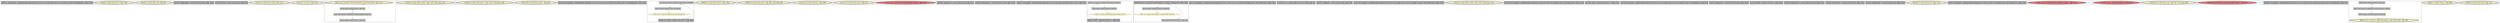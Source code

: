
digraph G {





subgraph cluster45 {


node243 [penwidth=3.0,fontsize=20,fillcolor=grey,label="[30/33]  %arrayidx22 = getelementptr inbounds [100 x [10 x [5 x i32]]], [100 x [10 x [5 x i32]]]* %a, i64 0, i64 %idxprom21, !dbg !1016",shape=rectangle,style=filled ]



}

subgraph cluster41 {


node239 [penwidth=3.0,fontsize=20,fillcolor=lemonchiffon,label="[39/40]  br label %for.inc33, !dbg !1022",shape=ellipse,style=filled ]



}

subgraph cluster39 {


node234 [penwidth=3.0,fontsize=20,fillcolor=lemonchiffon,label="[44/45]  br label %for.cond, !dbg !961",shape=ellipse,style=filled ]



}

subgraph cluster38 {


node233 [penwidth=3.0,fontsize=20,fillcolor=grey,label="[37/38]  %idxprom29 = sext i32 %j14.0 to i64, !dbg !1020",shape=rectangle,style=filled ]



}

subgraph cluster37 {


node232 [penwidth=3.0,fontsize=20,fillcolor=grey,label="[73/74]  %rem = srem i32 %call, 10, !dbg !977",shape=rectangle,style=filled ]



}

subgraph cluster36 {


node231 [penwidth=3.0,fontsize=20,fillcolor=lemonchiffon,label="[51/52]  br label %for.cond18, !dbg !1011",shape=ellipse,style=filled ]



}

subgraph cluster15 {


node198 [penwidth=3.0,fontsize=20,fillcolor=lemonchiffon,label="[120/121]  ret i32 0, !dbg !1037",shape=ellipse,style=filled ]



}

subgraph cluster40 {


node237 [penwidth=3.0,fontsize=20,fillcolor=lemonchiffon,label="[0/43]  br i1 %cmp19, label %for.body20, label %for.end35, !dbg !1015",shape=ellipse,style=filled ]
node238 [fillcolor=grey,label="[23/24]  %cmp19 = icmp slt i32 %k.0, 5, !dbg !1014",shape=rectangle,style=filled ]
node235 [fillcolor=grey,label="[15/28]  %inc34 = add nsw i32 %k.0, 1, !dbg !1023",shape=rectangle,style=filled ]
node236 [fillcolor=grey,label="[16/27]  %k.0 = phi i32 [ 1, %for.body17 ], [ %inc34, %for.inc33 ], !dbg !1012",shape=rectangle,style=filled ]

node237->node235 [style=solid,color=gold,label="C",penwidth=1.0,fontcolor=gold ]
node237->node237 [style=solid,color=gold,label="C",penwidth=1.0,fontcolor=gold ]
node238->node237 [style=solid,color=black,label="",penwidth=0.5,fontcolor=black ]
node236->node235 [style=solid,color=black,label="",penwidth=0.5,fontcolor=black ]
node235->node236 [style=solid,color=black,label="",penwidth=0.5,fontcolor=black ]
node236->node238 [style=solid,color=black,label="",penwidth=0.5,fontcolor=black ]
node237->node238 [style=solid,color=gold,label="C",penwidth=1.0,fontcolor=gold ]
node237->node236 [style=solid,color=gold,label="C",penwidth=1.0,fontcolor=gold ]


}

subgraph cluster35 {


node230 [penwidth=3.0,fontsize=20,fillcolor=lemonchiffon,label="[53/54]  br label %for.cond15, !dbg !1029, !llvm.loop !1030",shape=ellipse,style=filled ]



}

subgraph cluster42 {


node240 [penwidth=3.0,fontsize=20,fillcolor=lemonchiffon,label="[91/92]  br label %for.cond11, !dbg !1034, !llvm.loop !1035",shape=ellipse,style=filled ]



}

subgraph cluster11 {


node194 [penwidth=3.0,fontsize=20,fillcolor=lemonchiffon,label="[102/103]  br label %for.cond11, !dbg !993",shape=ellipse,style=filled ]



}

subgraph cluster43 {


node241 [penwidth=3.0,fontsize=20,fillcolor=grey,label="[31/32]  %arrayidx24 = getelementptr inbounds [10 x [5 x i32]], [10 x [5 x i32]]* %arrayidx22, i64 0, i64 %idxprom23, !dbg !1016",shape=rectangle,style=filled ]



}

subgraph cluster19 {


node205 [fillcolor=grey,label="[107/116]  %i.0 = phi i32 [ 0, %entry ], [ %inc8, %for.inc7 ], !dbg !962",shape=rectangle,style=filled ]
node204 [fillcolor=lemonchiffon,label="[109/114]  br i1 %cmp, label %for.body, label %for.end9, !dbg !965",shape=ellipse,style=filled ]
node202 [fillcolor=grey,label="[108/115]  %cmp = icmp slt i32 %i.0, 100, !dbg !964",shape=rectangle,style=filled ]
node203 [penwidth=3.0,fontsize=20,fillcolor=grey,label="[106/117]  %inc8 = add nsw i32 %i.0, 1, !dbg !986",shape=rectangle,style=filled ]

node204->node205 [style=solid,color=gold,label="C",penwidth=1.0,fontcolor=gold ]
node205->node203 [style=solid,color=black,label="",penwidth=0.5,fontcolor=black ]
node202->node204 [style=solid,color=black,label="",penwidth=0.5,fontcolor=black ]
node205->node202 [style=solid,color=black,label="",penwidth=0.5,fontcolor=black ]
node203->node205 [style=solid,color=black,label="",penwidth=0.5,fontcolor=black ]
node204->node202 [style=solid,color=gold,label="C",penwidth=1.0,fontcolor=gold ]
node204->node203 [style=solid,color=gold,label="C",penwidth=1.0,fontcolor=gold ]
node204->node204 [style=solid,color=gold,label="C",penwidth=1.0,fontcolor=gold ]


}

subgraph cluster9 {


node192 [penwidth=3.0,fontsize=20,fillcolor=lemonchiffon,label="[88/89]  br label %for.cond15, !dbg !1002",shape=ellipse,style=filled ]



}

subgraph cluster8 {


node191 [penwidth=3.0,fontsize=20,fillcolor=lemonchiffon,label="[82/83]  br label %for.cond1, !dbg !982, !llvm.loop !983",shape=ellipse,style=filled ]



}

subgraph cluster10 {


node193 [penwidth=3.0,fontsize=20,fillcolor=lemonchiffon,label="[112/113]  br label %for.inc7, !dbg !985",shape=ellipse,style=filled ]



}

subgraph cluster23 {


node212 [penwidth=3.0,fontsize=20,fillcolor=lemonchiffon,label="[110/111]  br label %for.cond1, !dbg !970",shape=ellipse,style=filled ]



}

subgraph cluster7 {


node190 [penwidth=3.0,fontsize=20,fillcolor=lightcoral,label="[13/14]  %0 = load i32, i32* %arrayidx26, align 4, !dbg !1016",shape=ellipse,style=filled ]



}

subgraph cluster14 {


node197 [penwidth=3.0,fontsize=20,fillcolor=grey,label="[62/69]  %idxprom4 = sext i32 %j.0 to i64, !dbg !978",shape=rectangle,style=filled ]



}

subgraph cluster44 {


node242 [penwidth=3.0,fontsize=20,fillcolor=grey,label="[29/34]  %idxprom21 = sext i32 %i10.0 to i64, !dbg !1016",shape=rectangle,style=filled ]



}

subgraph cluster6 {


node189 [penwidth=3.0,fontsize=20,fillcolor=grey,label="[64/67]  %arrayidx6 = getelementptr inbounds [5 x i32], [5 x i32]* %arrayidx5, i64 0, i64 0, !dbg !978",shape=rectangle,style=filled ]



}

subgraph cluster30 {


node222 [fillcolor=grey,label="[61/86]  %j.0 = phi i32 [ 0, %for.body ], [ %inc, %for.inc ], !dbg !971",shape=rectangle,style=filled ]
node221 [penwidth=3.0,fontsize=20,fillcolor=grey,label="[60/87]  %inc = add nsw i32 %j.0, 1, !dbg !981",shape=rectangle,style=filled ]
node219 [fillcolor=grey,label="[70/85]  %cmp2 = icmp slt i32 %j.0, 10, !dbg !973",shape=rectangle,style=filled ]
node220 [fillcolor=lemonchiffon,label="[71/84]  br i1 %cmp2, label %for.body3, label %for.end, !dbg !974",shape=ellipse,style=filled ]

node220->node222 [style=solid,color=gold,label="C",penwidth=1.0,fontcolor=gold ]
node220->node221 [style=solid,color=gold,label="C",penwidth=1.0,fontcolor=gold ]
node219->node220 [style=solid,color=black,label="",penwidth=0.5,fontcolor=black ]
node220->node220 [style=solid,color=gold,label="C",penwidth=1.0,fontcolor=gold ]
node220->node219 [style=solid,color=gold,label="C",penwidth=1.0,fontcolor=gold ]
node222->node221 [style=solid,color=black,label="",penwidth=0.5,fontcolor=black ]
node221->node222 [style=solid,color=black,label="",penwidth=0.5,fontcolor=black ]
node222->node219 [style=solid,color=black,label="",penwidth=0.5,fontcolor=black ]


}

subgraph cluster31 {


node225 [penwidth=3.0,fontsize=20,fillcolor=grey,label="[46/59]  %j14.0 = phi i32 [ 0, %for.body13 ], [ %inc37, %for.inc36 ], !dbg !1003",shape=rectangle,style=filled ]
node223 [fillcolor=grey,label="[47/58]  %cmp16 = icmp slt i32 %j14.0, 10, !dbg !1005",shape=rectangle,style=filled ]
node226 [fillcolor=grey,label="[49/50]  %inc37 = add nsw i32 %j14.0, 1, !dbg !1028",shape=rectangle,style=filled ]
node224 [fillcolor=lemonchiffon,label="[48/57]  br i1 %cmp16, label %for.body17, label %for.end38, !dbg !1006",shape=ellipse,style=filled ]

node225->node223 [style=solid,color=black,label="",penwidth=0.5,fontcolor=black ]
node223->node224 [style=solid,color=black,label="",penwidth=0.5,fontcolor=black ]
node224->node225 [style=solid,color=gold,label="C",penwidth=1.0,fontcolor=gold ]
node225->node226 [style=solid,color=black,label="",penwidth=0.5,fontcolor=black ]
node224->node226 [style=solid,color=gold,label="C",penwidth=1.0,fontcolor=gold ]
node226->node225 [style=solid,color=black,label="",penwidth=0.5,fontcolor=black ]
node224->node223 [style=solid,color=gold,label="C",penwidth=1.0,fontcolor=gold ]
node224->node224 [style=solid,color=gold,label="C",penwidth=1.0,fontcolor=gold ]


}

subgraph cluster0 {


node183 [penwidth=3.0,fontsize=20,fillcolor=grey,label="[2/7]  %arrayidx30 = getelementptr inbounds [10 x [5 x i32]], [10 x [5 x i32]]* %arrayidx28, i64 0, i64 %idxprom29, !dbg !1020",shape=rectangle,style=filled ]



}

subgraph cluster13 {


node196 [penwidth=3.0,fontsize=20,fillcolor=grey,label="[118/119]  %a = alloca [100 x [10 x [5 x i32]]], align 16",shape=rectangle,style=filled ]



}

subgraph cluster5 {


node188 [penwidth=3.0,fontsize=20,fillcolor=grey,label="[76/79]  %idxprom = sext i32 %i.0 to i64, !dbg !978",shape=rectangle,style=filled ]



}

subgraph cluster1 {


node184 [penwidth=3.0,fontsize=20,fillcolor=grey,label="[1/8]  %arrayidx28 = getelementptr inbounds [100 x [10 x [5 x i32]]], [100 x [10 x [5 x i32]]]* %a, i64 0, i64 %idxprom27, !dbg !1020",shape=rectangle,style=filled ]



}

subgraph cluster32 {


node227 [penwidth=3.0,fontsize=20,fillcolor=lemonchiffon,label="[41/42]  br label %for.cond18, !dbg !1024, !llvm.loop !1025",shape=ellipse,style=filled ]



}

subgraph cluster3 {


node186 [penwidth=3.0,fontsize=20,fillcolor=grey,label="[19/20]  %arrayidx26 = getelementptr inbounds [5 x i32], [5 x i32]* %arrayidx24, i64 0, i64 %idxprom25, !dbg !1016",shape=rectangle,style=filled ]



}

subgraph cluster4 {


node187 [penwidth=3.0,fontsize=20,fillcolor=grey,label="[17/22]  %sub = sub nsw i32 %k.0, 1, !dbg !1018",shape=rectangle,style=filled ]



}

subgraph cluster17 {


node200 [penwidth=3.0,fontsize=20,fillcolor=grey,label="[77/78]  %arrayidx = getelementptr inbounds [100 x [10 x [5 x i32]]], [100 x [10 x [5 x i32]]]* %a, i64 0, i64 %idxprom, !dbg !978",shape=rectangle,style=filled ]



}

subgraph cluster16 {


node199 [penwidth=3.0,fontsize=20,fillcolor=grey,label="[9/10]  %idxprom27 = sext i32 %i10.0 to i64, !dbg !1020",shape=rectangle,style=filled ]



}

subgraph cluster2 {


node185 [penwidth=3.0,fontsize=20,fillcolor=grey,label="[11/12]  %add = add nsw i32 %0, 1, !dbg !1019",shape=rectangle,style=filled ]



}

subgraph cluster34 {


node229 [penwidth=3.0,fontsize=20,fillcolor=grey,label="[35/36]  %idxprom23 = sext i32 %j14.0 to i64, !dbg !1016",shape=rectangle,style=filled ]



}

subgraph cluster22 {


node211 [penwidth=3.0,fontsize=20,fillcolor=grey,label="[25/26]  %idxprom31 = sext i32 %k.0 to i64, !dbg !1020",shape=rectangle,style=filled ]



}

subgraph cluster25 {


node214 [penwidth=3.0,fontsize=20,fillcolor=grey,label="[18/21]  %idxprom25 = sext i32 %sub to i64, !dbg !1016",shape=rectangle,style=filled ]



}

subgraph cluster18 {


node201 [penwidth=3.0,fontsize=20,fillcolor=lemonchiffon,label="[99/100]  br label %for.inc39, !dbg !1032",shape=ellipse,style=filled ]



}

subgraph cluster29 {


node218 [penwidth=3.0,fontsize=20,fillcolor=grey,label="[3/6]  %arrayidx32 = getelementptr inbounds [5 x i32], [5 x i32]* %arrayidx30, i64 0, i64 %idxprom31, !dbg !1020",shape=rectangle,style=filled ]



}

subgraph cluster20 {


node206 [penwidth=3.0,fontsize=20,fillcolor=lightcoral,label="[4/5]  store i32 %add, i32* %arrayidx32, align 4, !dbg !1021",shape=ellipse,style=filled ]

node206->node206 [style=solid,color=dodgerblue,label="O|indep|0",penwidth=1.0,fontcolor=dodgerblue ]


}

subgraph cluster26 {


node215 [penwidth=3.0,fontsize=20,fillcolor=lightcoral,label="[72/75]  %call = call i32 @rand() #3, !dbg !975",shape=ellipse,style=filled ]



}

subgraph cluster24 {


node213 [penwidth=3.0,fontsize=20,fillcolor=lemonchiffon,label="[104/105]  br label %for.cond, !dbg !987, !llvm.loop !988",shape=ellipse,style=filled ]



}

subgraph cluster28 {


node217 [penwidth=3.0,fontsize=20,fillcolor=lightcoral,label="[65/66]  store i32 %rem, i32* %arrayidx6, align 4, !dbg !979",shape=ellipse,style=filled ]

node217->node217 [style=solid,color=dodgerblue,label="O|indep|0",penwidth=1.0,fontcolor=dodgerblue ]


}

subgraph cluster27 {


node216 [penwidth=3.0,fontsize=20,fillcolor=grey,label="[63/68]  %arrayidx5 = getelementptr inbounds [10 x [5 x i32]], [10 x [5 x i32]]* %arrayidx, i64 0, i64 %idxprom4, !dbg !978",shape=rectangle,style=filled ]



}

subgraph cluster21 {


node209 [fillcolor=grey,label="[93/98]  %inc40 = add nsw i32 %i10.0, 1, !dbg !1033",shape=rectangle,style=filled ]
node207 [fillcolor=grey,label="[94/97]  %i10.0 = phi i32 [ 0, %for.end9 ], [ %inc40, %for.inc39 ], !dbg !994",shape=rectangle,style=filled ]
node210 [fillcolor=grey,label="[95/96]  %cmp12 = icmp slt i32 %i10.0, 100, !dbg !996",shape=rectangle,style=filled ]
node208 [penwidth=3.0,fontsize=20,fillcolor=lemonchiffon,label="[90/101]  br i1 %cmp12, label %for.body13, label %for.end41, !dbg !997",shape=ellipse,style=filled ]

node208->node210 [style=solid,color=gold,label="C",penwidth=1.0,fontcolor=gold ]
node208->node209 [style=solid,color=gold,label="C",penwidth=1.0,fontcolor=gold ]
node208->node208 [style=solid,color=gold,label="C",penwidth=1.0,fontcolor=gold ]
node207->node210 [style=solid,color=black,label="",penwidth=0.5,fontcolor=black ]
node208->node207 [style=solid,color=gold,label="C",penwidth=1.0,fontcolor=gold ]
node209->node207 [style=solid,color=black,label="",penwidth=0.5,fontcolor=black ]
node210->node208 [style=solid,color=black,label="",penwidth=0.5,fontcolor=black ]
node207->node209 [style=solid,color=black,label="",penwidth=0.5,fontcolor=black ]


}

subgraph cluster12 {


node195 [penwidth=3.0,fontsize=20,fillcolor=lemonchiffon,label="[80/81]  br label %for.inc, !dbg !980",shape=ellipse,style=filled ]



}

subgraph cluster33 {


node228 [penwidth=3.0,fontsize=20,fillcolor=lemonchiffon,label="[55/56]  br label %for.inc36, !dbg !1027",shape=ellipse,style=filled ]



}

}
